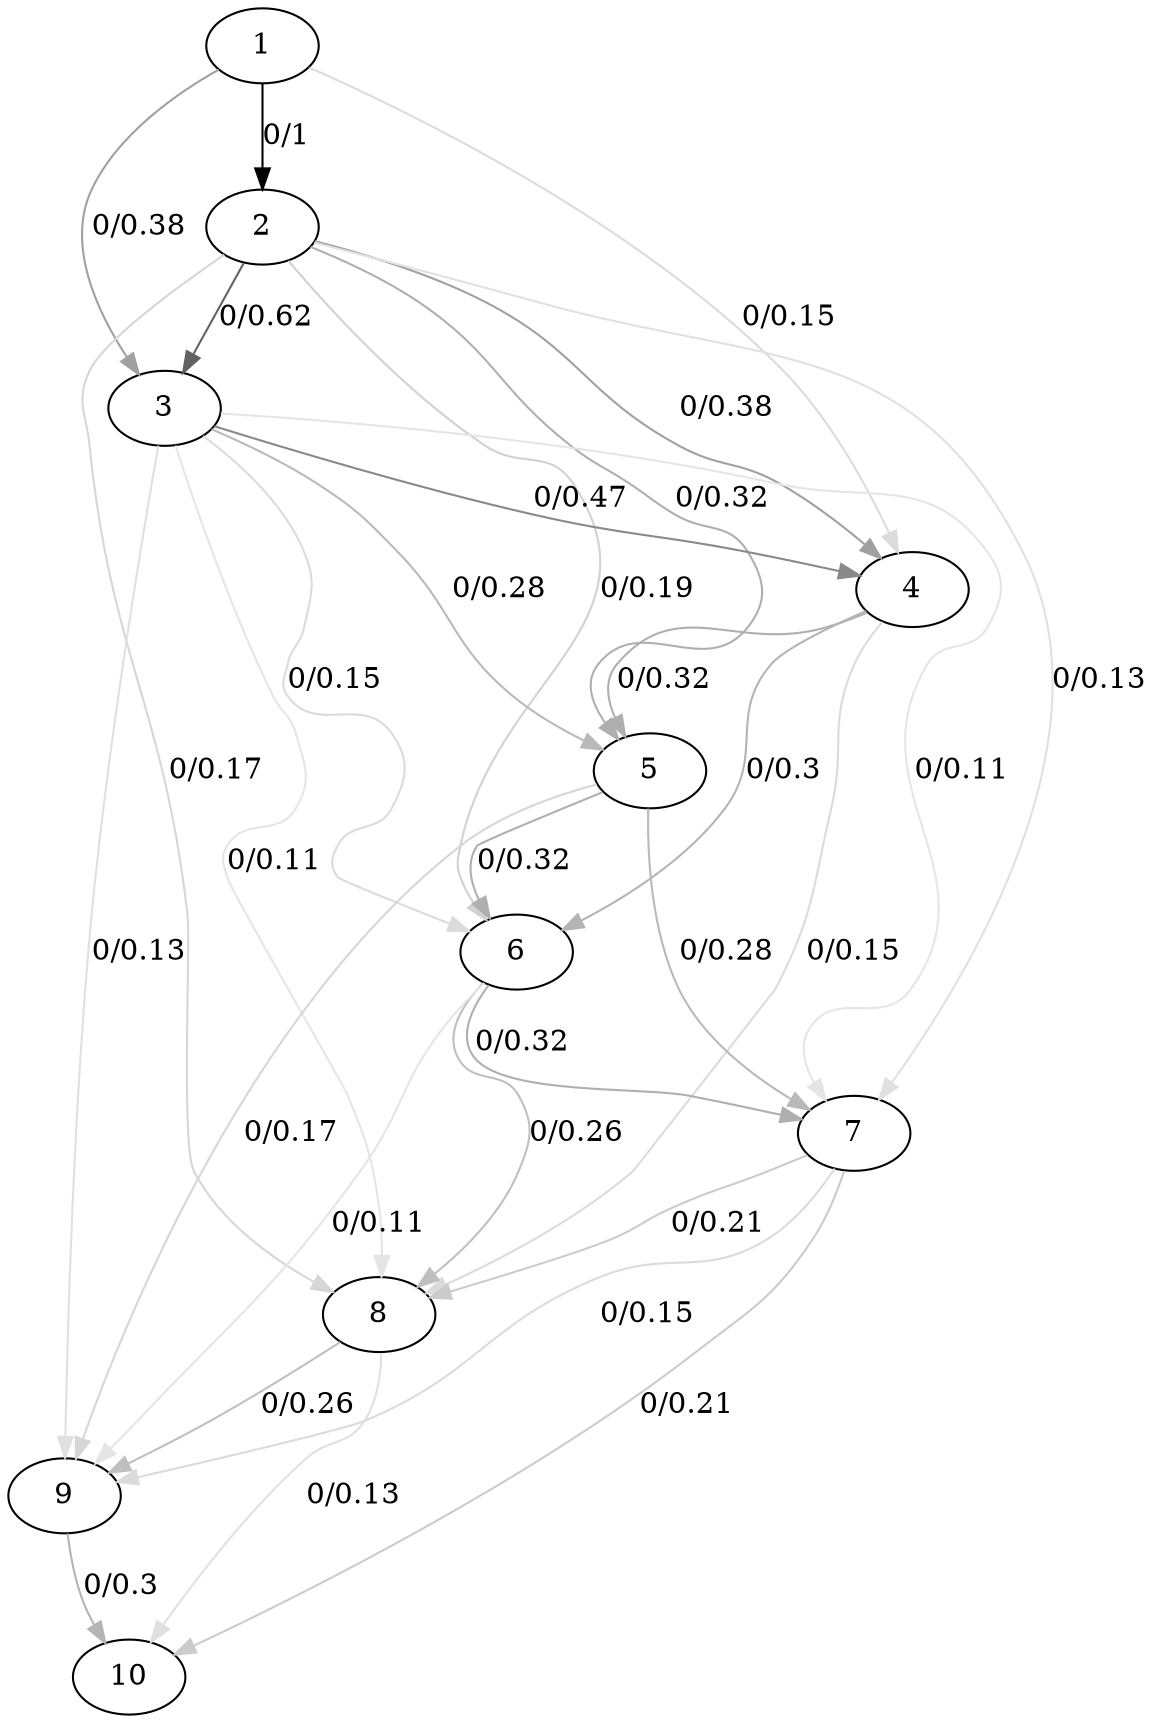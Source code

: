 /* Created by igraph @VERSION@ */
digraph {
  0 [
    name=R1
    dates=18321
    label=1
  ];
  1 [
    name=R2
    dates=18329
    label=2
  ];
  2 [
    name=R3
    dates=18332.9433962264
    label=3
  ];
  3 [
    name=R4
    dates=18333.9245283019
    label=4
  ];
  4 [
    name=R5
    dates=18340.9433962264
    label=5
  ];
  5 [
    name=R6
    dates=18345.8867924528
    label=6
  ];
  6 [
    name=R7
    dates=18347
    label=7
  ];
  7 [
    name=R8
    dates=18349.9811320755
    label=8
  ];
  8 [
    name=R9
    dates=18355.9433962264
    label=9
  ];
  9 [
    name=R10
    dates=18356.9245283019
    label=10
  ];

  0 -> 1 [
    color="#000000"
    weight=1
    curved=1
    "nb.mut"=0
    label="0/1"
  ];
  0 -> 2 [
    color="#A0A0A0"
    weight=0.377358490566038
    curved=1
    "nb.mut"=0
    label="0/0.38"
  ];
  1 -> 2 [
    color="#626262"
    weight=0.622641509433962
    curved=1
    "nb.mut"=0
    label="0/0.62"
  ];
  0 -> 3 [
    color="#DBDBDB"
    weight=0.150943396226415
    curved=1
    "nb.mut"=0
    label="0/0.15"
  ];
  1 -> 3 [
    color="#A0A0A0"
    weight=0.377358490566038
    curved=1
    "nb.mut"=0
    label="0/0.38"
  ];
  2 -> 3 [
    color="#898989"
    weight=0.471698113207547
    curved=1
    "nb.mut"=0
    label="0/0.47"
  ];
  1 -> 4 [
    color="#AFAFAF"
    weight=0.320754716981132
    curved=1
    "nb.mut"=0
    label="0/0.32"
  ];
  2 -> 4 [
    color="#B9B9B9"
    weight=0.283018867924528
    curved=1
    "nb.mut"=0
    label="0/0.28"
  ];
  3 -> 4 [
    color="#AFAFAF"
    weight=0.320754716981132
    curved=1
    "nb.mut"=0
    label="0/0.32"
  ];
  1 -> 5 [
    color="#D1D1D1"
    weight=0.188679245283019
    curved=1
    "nb.mut"=0
    label="0/0.19"
  ];
  2 -> 5 [
    color="#DBDBDB"
    weight=0.150943396226415
    curved=1
    "nb.mut"=0
    label="0/0.15"
  ];
  3 -> 5 [
    color="#B4B4B4"
    weight=0.30188679245283
    curved=1
    "nb.mut"=0
    label="0/0.3"
  ];
  4 -> 5 [
    color="#AFAFAF"
    weight=0.320754716981132
    curved=1
    "nb.mut"=0
    label="0/0.32"
  ];
  1 -> 6 [
    color="#E0E0E0"
    weight=0.132075471698113
    curved=1
    "nb.mut"=0
    label="0/0.13"
  ];
  2 -> 6 [
    color="#E5E5E5"
    weight=0.113207547169811
    curved=1
    "nb.mut"=0
    label="0/0.11"
  ];
  4 -> 6 [
    color="#B9B9B9"
    weight=0.283018867924528
    curved=1
    "nb.mut"=0
    label="0/0.28"
  ];
  5 -> 6 [
    color="#AFAFAF"
    weight=0.320754716981132
    curved=1
    "nb.mut"=0
    label="0/0.32"
  ];
  1 -> 7 [
    color="#D6D6D6"
    weight=0.169811320754717
    curved=1
    "nb.mut"=0
    label="0/0.17"
  ];
  2 -> 7 [
    color="#E5E5E5"
    weight=0.113207547169811
    curved=1
    "nb.mut"=0
    label="0/0.11"
  ];
  3 -> 7 [
    color="#DBDBDB"
    weight=0.150943396226415
    curved=1
    "nb.mut"=0
    label="0/0.15"
  ];
  5 -> 7 [
    color="#BFBFBF"
    weight=0.264150943396226
    curved=1
    "nb.mut"=0
    label="0/0.26"
  ];
  6 -> 7 [
    color="#CBCBCB"
    weight=0.207547169811321
    curved=1
    "nb.mut"=0
    label="0/0.21"
  ];
  2 -> 8 [
    color="#E0E0E0"
    weight=0.132075471698113
    curved=1
    "nb.mut"=0
    label="0/0.13"
  ];
  4 -> 8 [
    color="#D6D6D6"
    weight=0.169811320754717
    curved=1
    "nb.mut"=0
    label="0/0.17"
  ];
  5 -> 8 [
    color="#E5E5E5"
    weight=0.113207547169811
    curved=1
    "nb.mut"=0
    label="0/0.11"
  ];
  6 -> 8 [
    color="#DBDBDB"
    weight=0.150943396226415
    curved=1
    "nb.mut"=0
    label="0/0.15"
  ];
  7 -> 8 [
    color="#BFBFBF"
    weight=0.264150943396226
    curved=1
    "nb.mut"=0
    label="0/0.26"
  ];
  6 -> 9 [
    color="#CBCBCB"
    weight=0.207547169811321
    curved=1
    "nb.mut"=0
    label="0/0.21"
  ];
  7 -> 9 [
    color="#E0E0E0"
    weight=0.132075471698113
    curved=1
    "nb.mut"=0
    label="0/0.13"
  ];
  8 -> 9 [
    color="#B4B4B4"
    weight=0.30188679245283
    curved=1
    "nb.mut"=0
    label="0/0.3"
  ];
}
